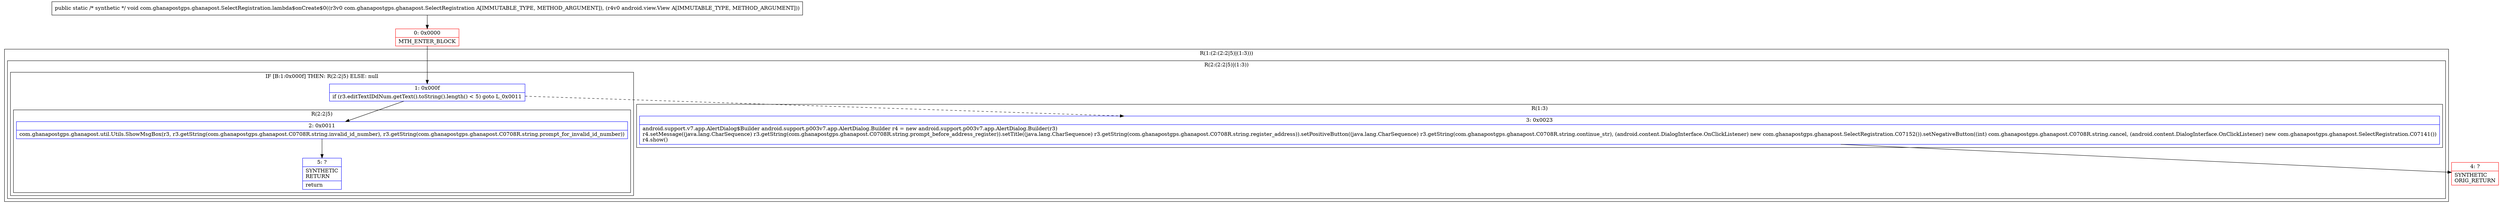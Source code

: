 digraph "CFG forcom.ghanapostgps.ghanapost.SelectRegistration.lambda$onCreate$0(Lcom\/ghanapostgps\/ghanapost\/SelectRegistration;Landroid\/view\/View;)V" {
subgraph cluster_Region_1329745638 {
label = "R(1:(2:(2:2|5)|(1:3)))";
node [shape=record,color=blue];
subgraph cluster_Region_375352773 {
label = "R(2:(2:2|5)|(1:3))";
node [shape=record,color=blue];
subgraph cluster_IfRegion_1547463352 {
label = "IF [B:1:0x000f] THEN: R(2:2|5) ELSE: null";
node [shape=record,color=blue];
Node_1 [shape=record,label="{1\:\ 0x000f|if (r3.editTextIDdNum.getText().toString().length() \< 5) goto L_0x0011\l}"];
subgraph cluster_Region_250773604 {
label = "R(2:2|5)";
node [shape=record,color=blue];
Node_2 [shape=record,label="{2\:\ 0x0011|com.ghanapostgps.ghanapost.util.Utils.ShowMsgBox(r3, r3.getString(com.ghanapostgps.ghanapost.C0708R.string.invalid_id_number), r3.getString(com.ghanapostgps.ghanapost.C0708R.string.prompt_for_invalid_id_number))\l}"];
Node_5 [shape=record,label="{5\:\ ?|SYNTHETIC\lRETURN\l|return\l}"];
}
}
subgraph cluster_Region_1139061233 {
label = "R(1:3)";
node [shape=record,color=blue];
Node_3 [shape=record,label="{3\:\ 0x0023|android.support.v7.app.AlertDialog$Builder android.support.p003v7.app.AlertDialog.Builder r4 = new android.support.p003v7.app.AlertDialog.Builder(r3)\lr4.setMessage((java.lang.CharSequence) r3.getString(com.ghanapostgps.ghanapost.C0708R.string.prompt_before_address_register)).setTitle((java.lang.CharSequence) r3.getString(com.ghanapostgps.ghanapost.C0708R.string.register_address)).setPositiveButton((java.lang.CharSequence) r3.getString(com.ghanapostgps.ghanapost.C0708R.string.continue_str), (android.content.DialogInterface.OnClickListener) new com.ghanapostgps.ghanapost.SelectRegistration.C07152()).setNegativeButton((int) com.ghanapostgps.ghanapost.C0708R.string.cancel, (android.content.DialogInterface.OnClickListener) new com.ghanapostgps.ghanapost.SelectRegistration.C07141())\lr4.show()\l}"];
}
}
}
Node_0 [shape=record,color=red,label="{0\:\ 0x0000|MTH_ENTER_BLOCK\l}"];
Node_4 [shape=record,color=red,label="{4\:\ ?|SYNTHETIC\lORIG_RETURN\l}"];
MethodNode[shape=record,label="{public static \/* synthetic *\/ void com.ghanapostgps.ghanapost.SelectRegistration.lambda$onCreate$0((r3v0 com.ghanapostgps.ghanapost.SelectRegistration A[IMMUTABLE_TYPE, METHOD_ARGUMENT]), (r4v0 android.view.View A[IMMUTABLE_TYPE, METHOD_ARGUMENT])) }"];
MethodNode -> Node_0;
Node_1 -> Node_2;
Node_1 -> Node_3[style=dashed];
Node_2 -> Node_5;
Node_3 -> Node_4;
Node_0 -> Node_1;
}

